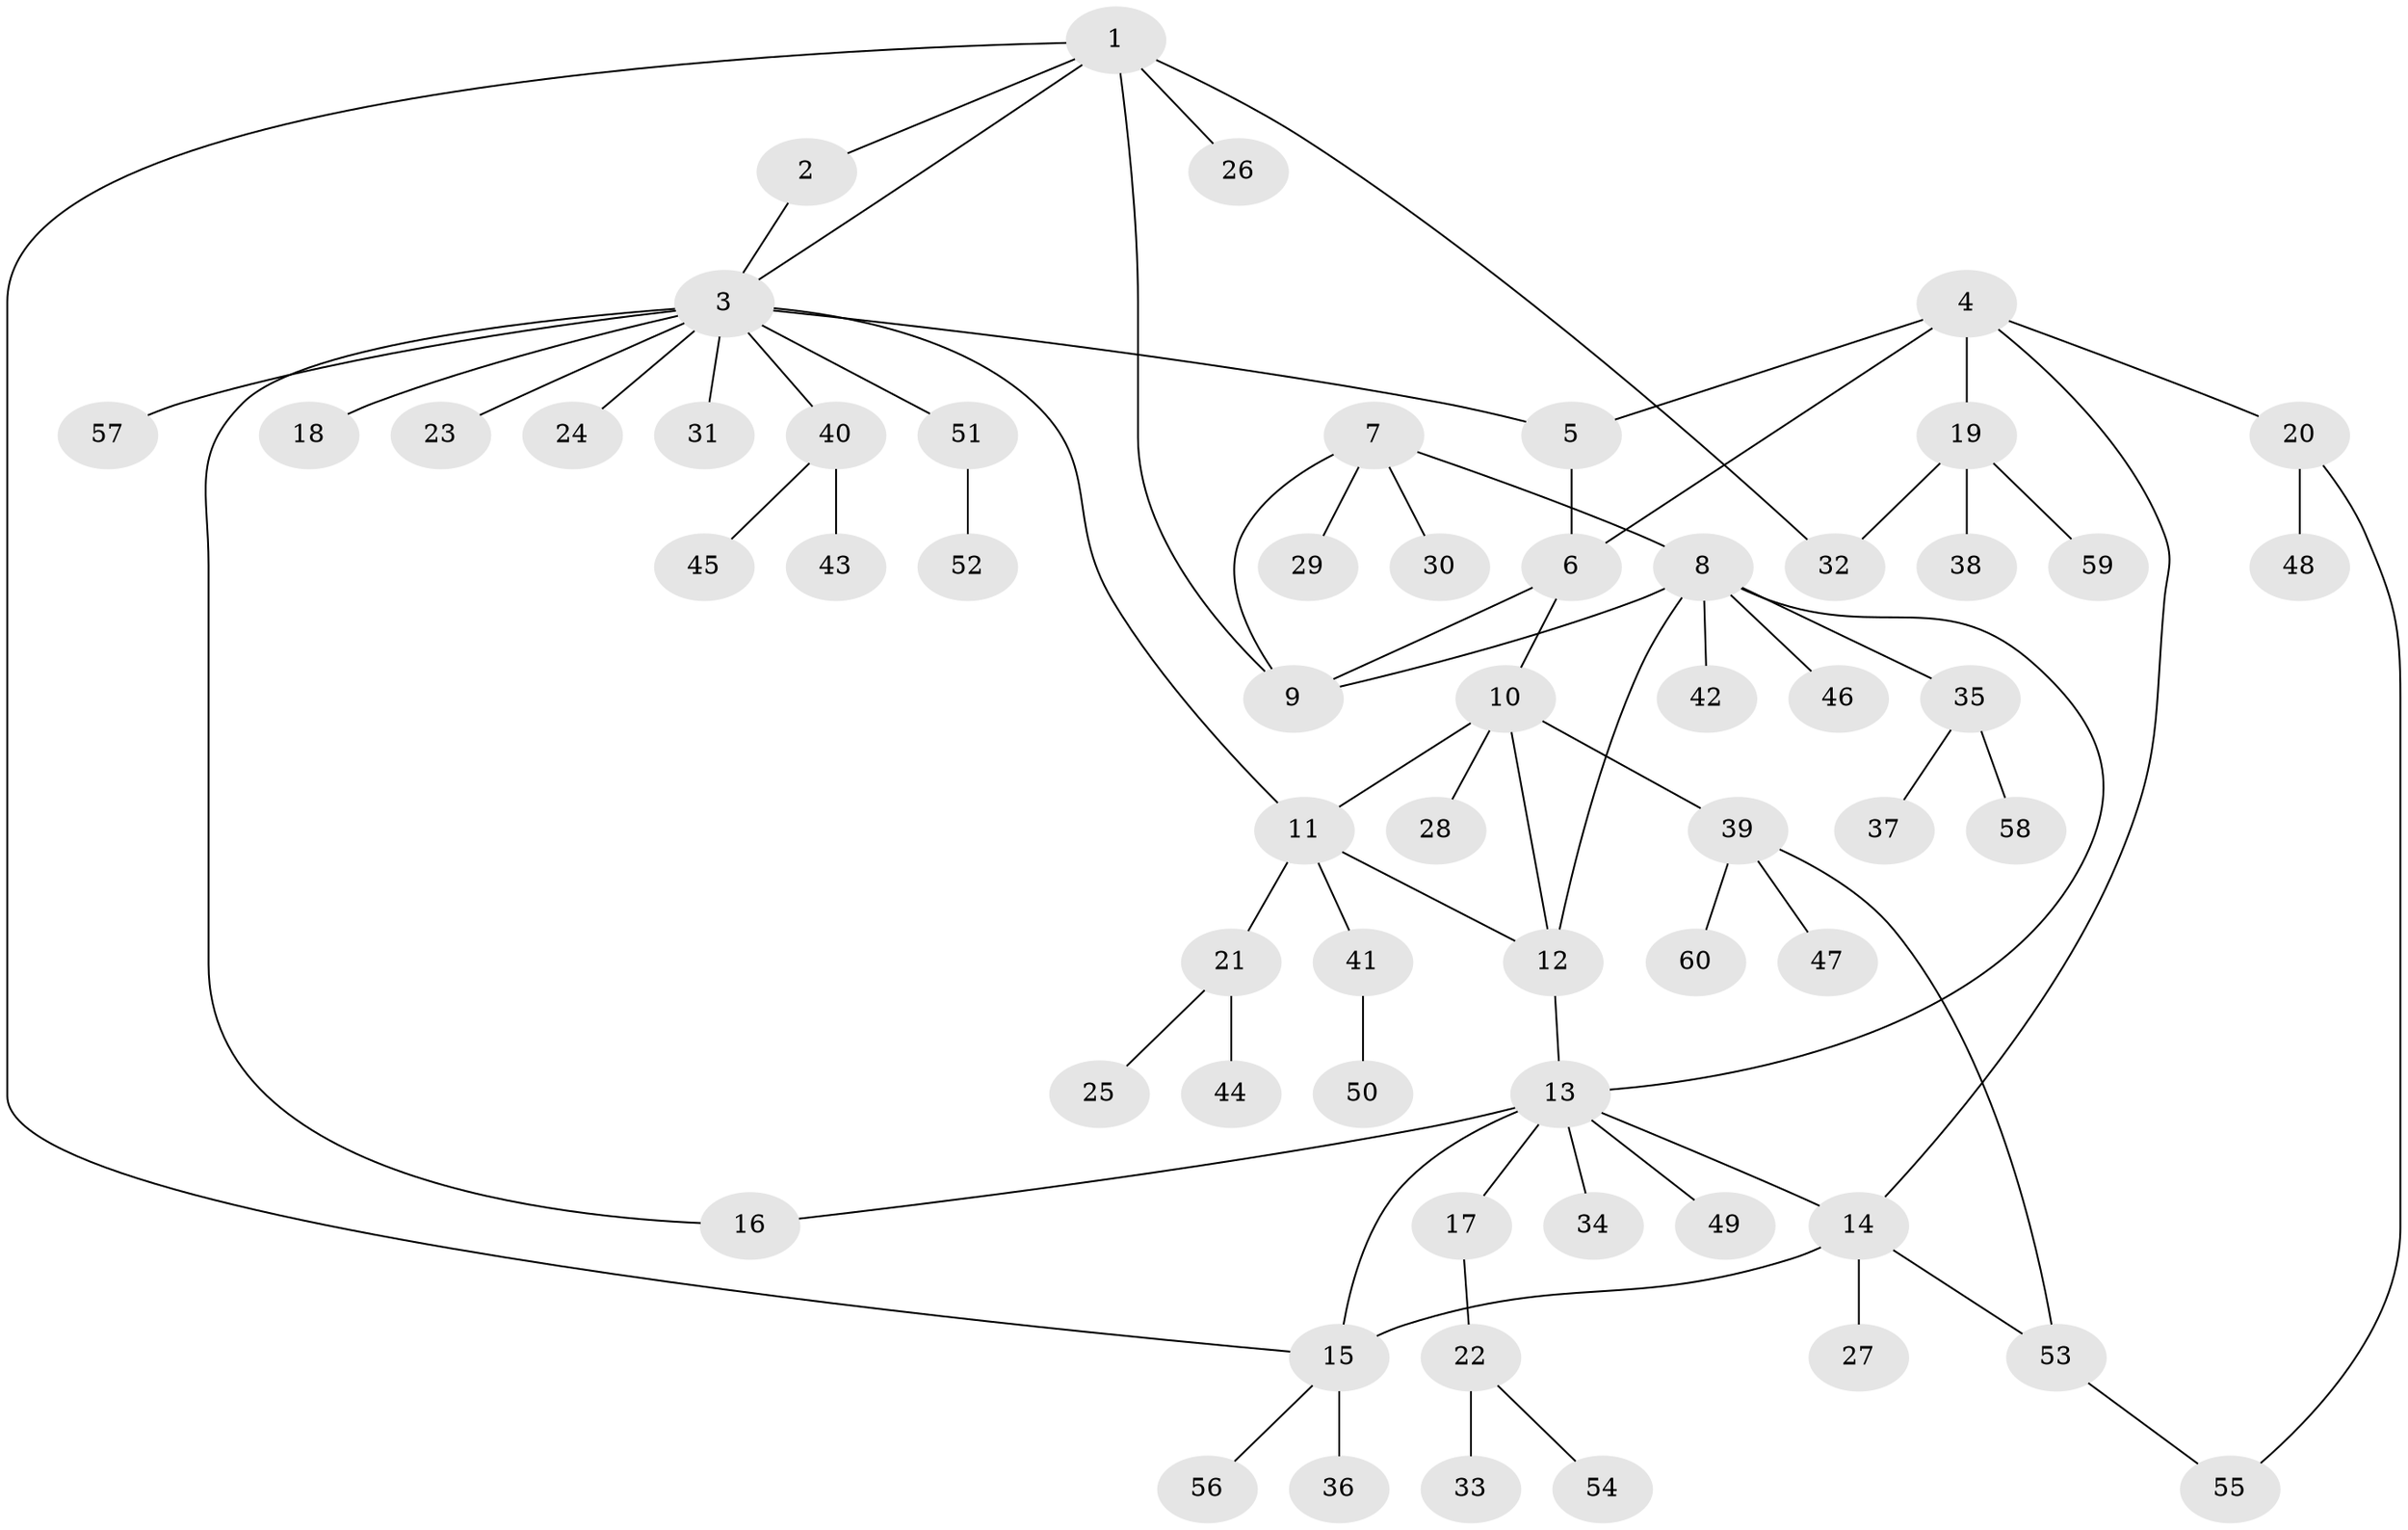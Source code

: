 // coarse degree distribution, {5: 0.04878048780487805, 2: 0.17073170731707318, 11: 0.024390243902439025, 4: 0.0975609756097561, 7: 0.024390243902439025, 3: 0.0975609756097561, 6: 0.024390243902439025, 8: 0.024390243902439025, 1: 0.4878048780487805}
// Generated by graph-tools (version 1.1) at 2025/24/03/03/25 07:24:10]
// undirected, 60 vertices, 74 edges
graph export_dot {
graph [start="1"]
  node [color=gray90,style=filled];
  1;
  2;
  3;
  4;
  5;
  6;
  7;
  8;
  9;
  10;
  11;
  12;
  13;
  14;
  15;
  16;
  17;
  18;
  19;
  20;
  21;
  22;
  23;
  24;
  25;
  26;
  27;
  28;
  29;
  30;
  31;
  32;
  33;
  34;
  35;
  36;
  37;
  38;
  39;
  40;
  41;
  42;
  43;
  44;
  45;
  46;
  47;
  48;
  49;
  50;
  51;
  52;
  53;
  54;
  55;
  56;
  57;
  58;
  59;
  60;
  1 -- 2;
  1 -- 3;
  1 -- 9;
  1 -- 15;
  1 -- 26;
  1 -- 32;
  2 -- 3;
  3 -- 5;
  3 -- 11;
  3 -- 16;
  3 -- 18;
  3 -- 23;
  3 -- 24;
  3 -- 31;
  3 -- 40;
  3 -- 51;
  3 -- 57;
  4 -- 5;
  4 -- 6;
  4 -- 14;
  4 -- 19;
  4 -- 20;
  5 -- 6;
  6 -- 9;
  6 -- 10;
  7 -- 8;
  7 -- 9;
  7 -- 29;
  7 -- 30;
  8 -- 9;
  8 -- 12;
  8 -- 13;
  8 -- 35;
  8 -- 42;
  8 -- 46;
  10 -- 11;
  10 -- 12;
  10 -- 28;
  10 -- 39;
  11 -- 12;
  11 -- 21;
  11 -- 41;
  12 -- 13;
  13 -- 14;
  13 -- 15;
  13 -- 16;
  13 -- 17;
  13 -- 34;
  13 -- 49;
  14 -- 15;
  14 -- 27;
  14 -- 53;
  15 -- 36;
  15 -- 56;
  17 -- 22;
  19 -- 32;
  19 -- 38;
  19 -- 59;
  20 -- 48;
  20 -- 55;
  21 -- 25;
  21 -- 44;
  22 -- 33;
  22 -- 54;
  35 -- 37;
  35 -- 58;
  39 -- 47;
  39 -- 53;
  39 -- 60;
  40 -- 43;
  40 -- 45;
  41 -- 50;
  51 -- 52;
  53 -- 55;
}
